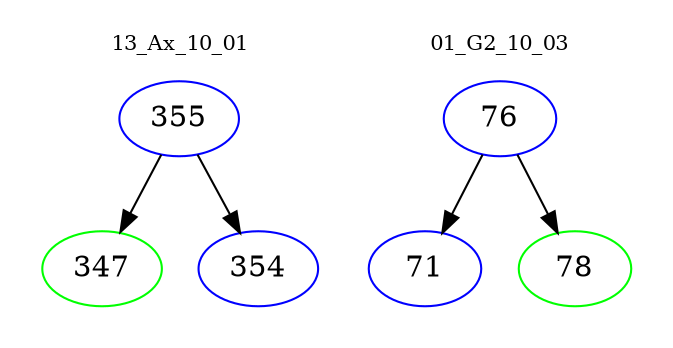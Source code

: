 digraph{
subgraph cluster_0 {
color = white
label = "13_Ax_10_01";
fontsize=10;
T0_355 [label="355", color="blue"]
T0_355 -> T0_347 [color="black"]
T0_347 [label="347", color="green"]
T0_355 -> T0_354 [color="black"]
T0_354 [label="354", color="blue"]
}
subgraph cluster_1 {
color = white
label = "01_G2_10_03";
fontsize=10;
T1_76 [label="76", color="blue"]
T1_76 -> T1_71 [color="black"]
T1_71 [label="71", color="blue"]
T1_76 -> T1_78 [color="black"]
T1_78 [label="78", color="green"]
}
}
